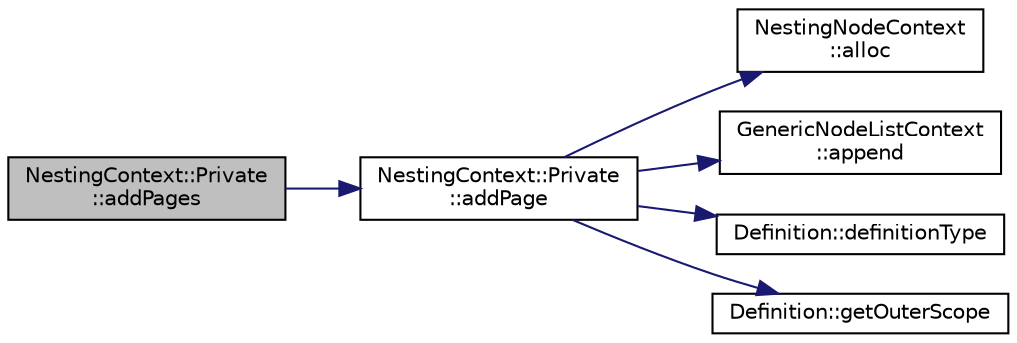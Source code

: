 digraph "NestingContext::Private::addPages"
{
 // LATEX_PDF_SIZE
  edge [fontname="Helvetica",fontsize="10",labelfontname="Helvetica",labelfontsize="10"];
  node [fontname="Helvetica",fontsize="10",shape=record];
  rankdir="LR";
  Node1 [label="NestingContext::Private\l::addPages",height=0.2,width=0.4,color="black", fillcolor="grey75", style="filled", fontcolor="black",tooltip=" "];
  Node1 -> Node2 [color="midnightblue",fontsize="10",style="solid",fontname="Helvetica"];
  Node2 [label="NestingContext::Private\l::addPage",height=0.2,width=0.4,color="black", fillcolor="white", style="filled",URL="$classNestingContext_1_1Private.html#a9f5a64cfd3589d10b6a1894e4d1daddb",tooltip=" "];
  Node2 -> Node3 [color="midnightblue",fontsize="10",style="solid",fontname="Helvetica"];
  Node3 [label="NestingNodeContext\l::alloc",height=0.2,width=0.4,color="black", fillcolor="white", style="filled",URL="$classNestingNodeContext.html#a04112dbde6bd6bc05f4354400abc025f",tooltip=" "];
  Node2 -> Node4 [color="midnightblue",fontsize="10",style="solid",fontname="Helvetica"];
  Node4 [label="GenericNodeListContext\l::append",height=0.2,width=0.4,color="black", fillcolor="white", style="filled",URL="$classGenericNodeListContext.html#a1e3defa7bc050ae33e2fbabba7a20643",tooltip=" "];
  Node2 -> Node5 [color="midnightblue",fontsize="10",style="solid",fontname="Helvetica"];
  Node5 [label="Definition::definitionType",height=0.2,width=0.4,color="black", fillcolor="white", style="filled",URL="$classDefinition.html#a526c39074637d4b17a3f67df56d961ff",tooltip=" "];
  Node2 -> Node6 [color="midnightblue",fontsize="10",style="solid",fontname="Helvetica"];
  Node6 [label="Definition::getOuterScope",height=0.2,width=0.4,color="black", fillcolor="white", style="filled",URL="$classDefinition.html#acabf5ee4ca8de43bbcc5cd5736f150e5",tooltip=" "];
}
